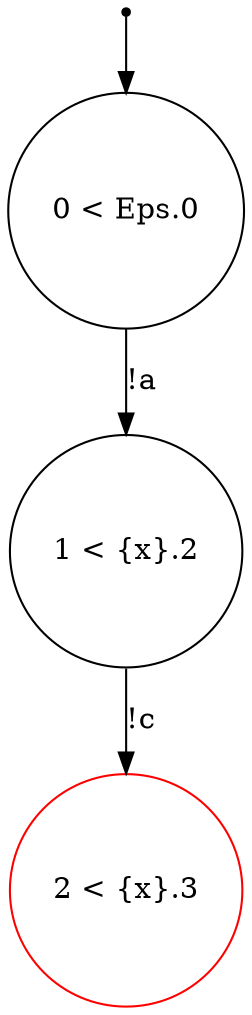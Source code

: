 digraph {
 node [shape=point] ENTRY
 node [shape=circle]
2 [label="2 < {x}.3
" color="red"]
1 [label="1 < {x}.2
"]
0 [label="0 < Eps.0
"]
ENTRY -> 0
1 -> 2 [label="!c"]
0 -> 1 [label="!a"]

}